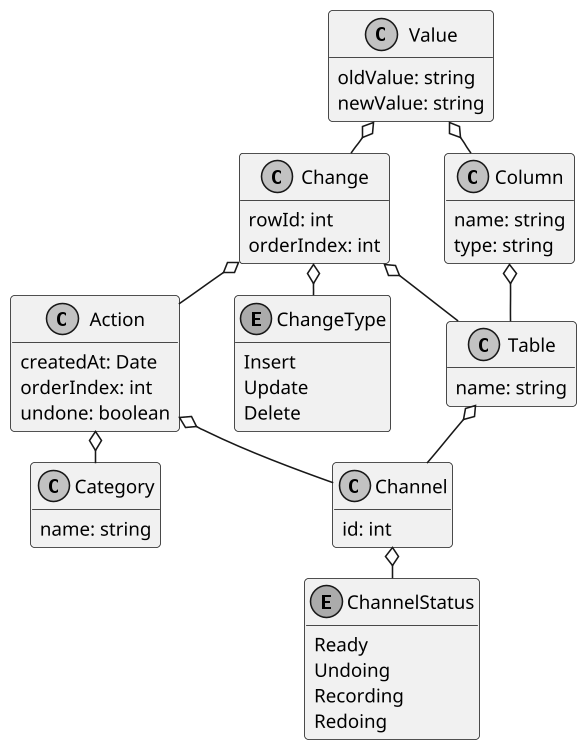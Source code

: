 @startuml Tables
skinparam monochrome true
skinparam ranksep 20
skinparam dpi 150
skinparam packageTitleAlignment left
skinparam usecaseBorderThickness 0.4
skinparam defaultFontSize 12
skinparam rectangleBorderThickness 1
hide methods

class Category {
  name: string
}

class Action {
  createdAt: Date
  orderIndex: int
  undone: boolean
}

class Change {
  rowId: int
  orderIndex: int
}

enum ChangeType {
  Insert
  Update
  Delete
}

class Table {
  name: string
}

class Column {
  name: string
  type: string
}

class Value {
  oldValue: string
  newValue: string
}

class Channel {
  id: int
}

enum ChannelStatus {
  Ready
  Undoing
  Recording
  Redoing
}

Channel o-- ChannelStatus
Action o-- Channel
Action o-- Category
Change o-- Table
Change o-- Action
Change o-- ChangeType
Table o-- Channel
Column o-- Table 
Value o-- Column
Value o-- Change
@enduml